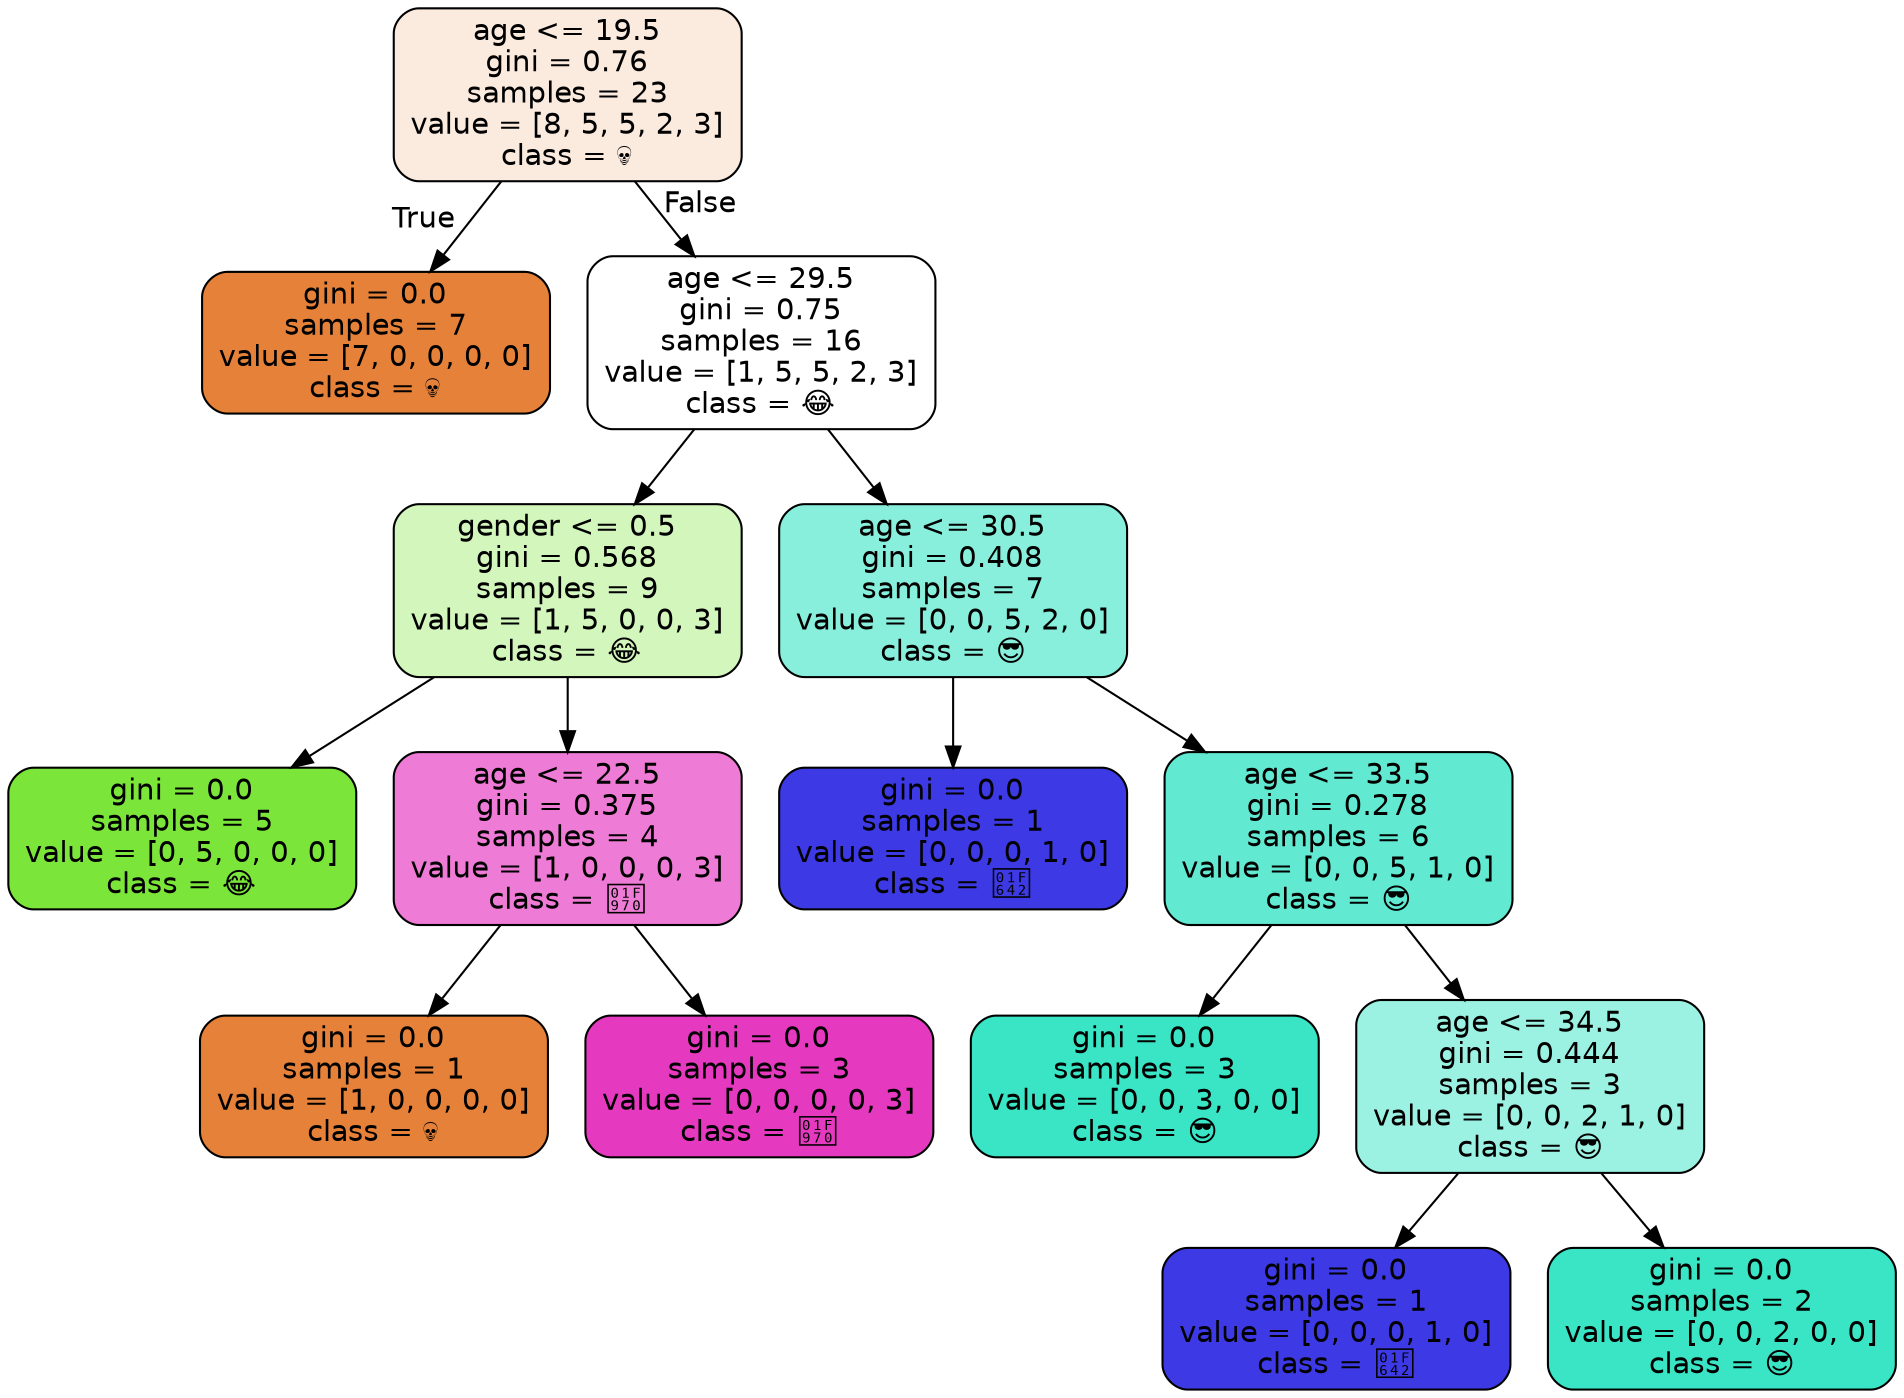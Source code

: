 digraph Tree {
node [shape=box, style="filled, rounded", color="black", fontname="helvetica"] ;
edge [fontname="helvetica"] ;
0 [label="age <= 19.5\ngini = 0.76\nsamples = 23\nvalue = [8, 5, 5, 2, 3]\nclass = 💀", fillcolor="#fbeade"] ;
1 [label="gini = 0.0\nsamples = 7\nvalue = [7, 0, 0, 0, 0]\nclass = 💀", fillcolor="#e58139"] ;
0 -> 1 [labeldistance=2.5, labelangle=45, headlabel="True"] ;
2 [label="age <= 29.5\ngini = 0.75\nsamples = 16\nvalue = [1, 5, 5, 2, 3]\nclass = 😂", fillcolor="#ffffff"] ;
0 -> 2 [labeldistance=2.5, labelangle=-45, headlabel="False"] ;
3 [label="gender <= 0.5\ngini = 0.568\nsamples = 9\nvalue = [1, 5, 0, 0, 3]\nclass = 😂", fillcolor="#d3f6bd"] ;
2 -> 3 ;
4 [label="gini = 0.0\nsamples = 5\nvalue = [0, 5, 0, 0, 0]\nclass = 😂", fillcolor="#7be539"] ;
3 -> 4 ;
5 [label="age <= 22.5\ngini = 0.375\nsamples = 4\nvalue = [1, 0, 0, 0, 3]\nclass = 🥰", fillcolor="#ee7bd5"] ;
3 -> 5 ;
6 [label="gini = 0.0\nsamples = 1\nvalue = [1, 0, 0, 0, 0]\nclass = 💀", fillcolor="#e58139"] ;
5 -> 6 ;
7 [label="gini = 0.0\nsamples = 3\nvalue = [0, 0, 0, 0, 3]\nclass = 🥰", fillcolor="#e539c0"] ;
5 -> 7 ;
8 [label="age <= 30.5\ngini = 0.408\nsamples = 7\nvalue = [0, 0, 5, 2, 0]\nclass = 😎", fillcolor="#88efdc"] ;
2 -> 8 ;
9 [label="gini = 0.0\nsamples = 1\nvalue = [0, 0, 0, 1, 0]\nclass = 🙂", fillcolor="#3c39e5"] ;
8 -> 9 ;
10 [label="age <= 33.5\ngini = 0.278\nsamples = 6\nvalue = [0, 0, 5, 1, 0]\nclass = 😎", fillcolor="#61ead1"] ;
8 -> 10 ;
11 [label="gini = 0.0\nsamples = 3\nvalue = [0, 0, 3, 0, 0]\nclass = 😎", fillcolor="#39e5c5"] ;
10 -> 11 ;
12 [label="age <= 34.5\ngini = 0.444\nsamples = 3\nvalue = [0, 0, 2, 1, 0]\nclass = 😎", fillcolor="#9cf2e2"] ;
10 -> 12 ;
13 [label="gini = 0.0\nsamples = 1\nvalue = [0, 0, 0, 1, 0]\nclass = 🙂", fillcolor="#3c39e5"] ;
12 -> 13 ;
14 [label="gini = 0.0\nsamples = 2\nvalue = [0, 0, 2, 0, 0]\nclass = 😎", fillcolor="#39e5c5"] ;
12 -> 14 ;
}